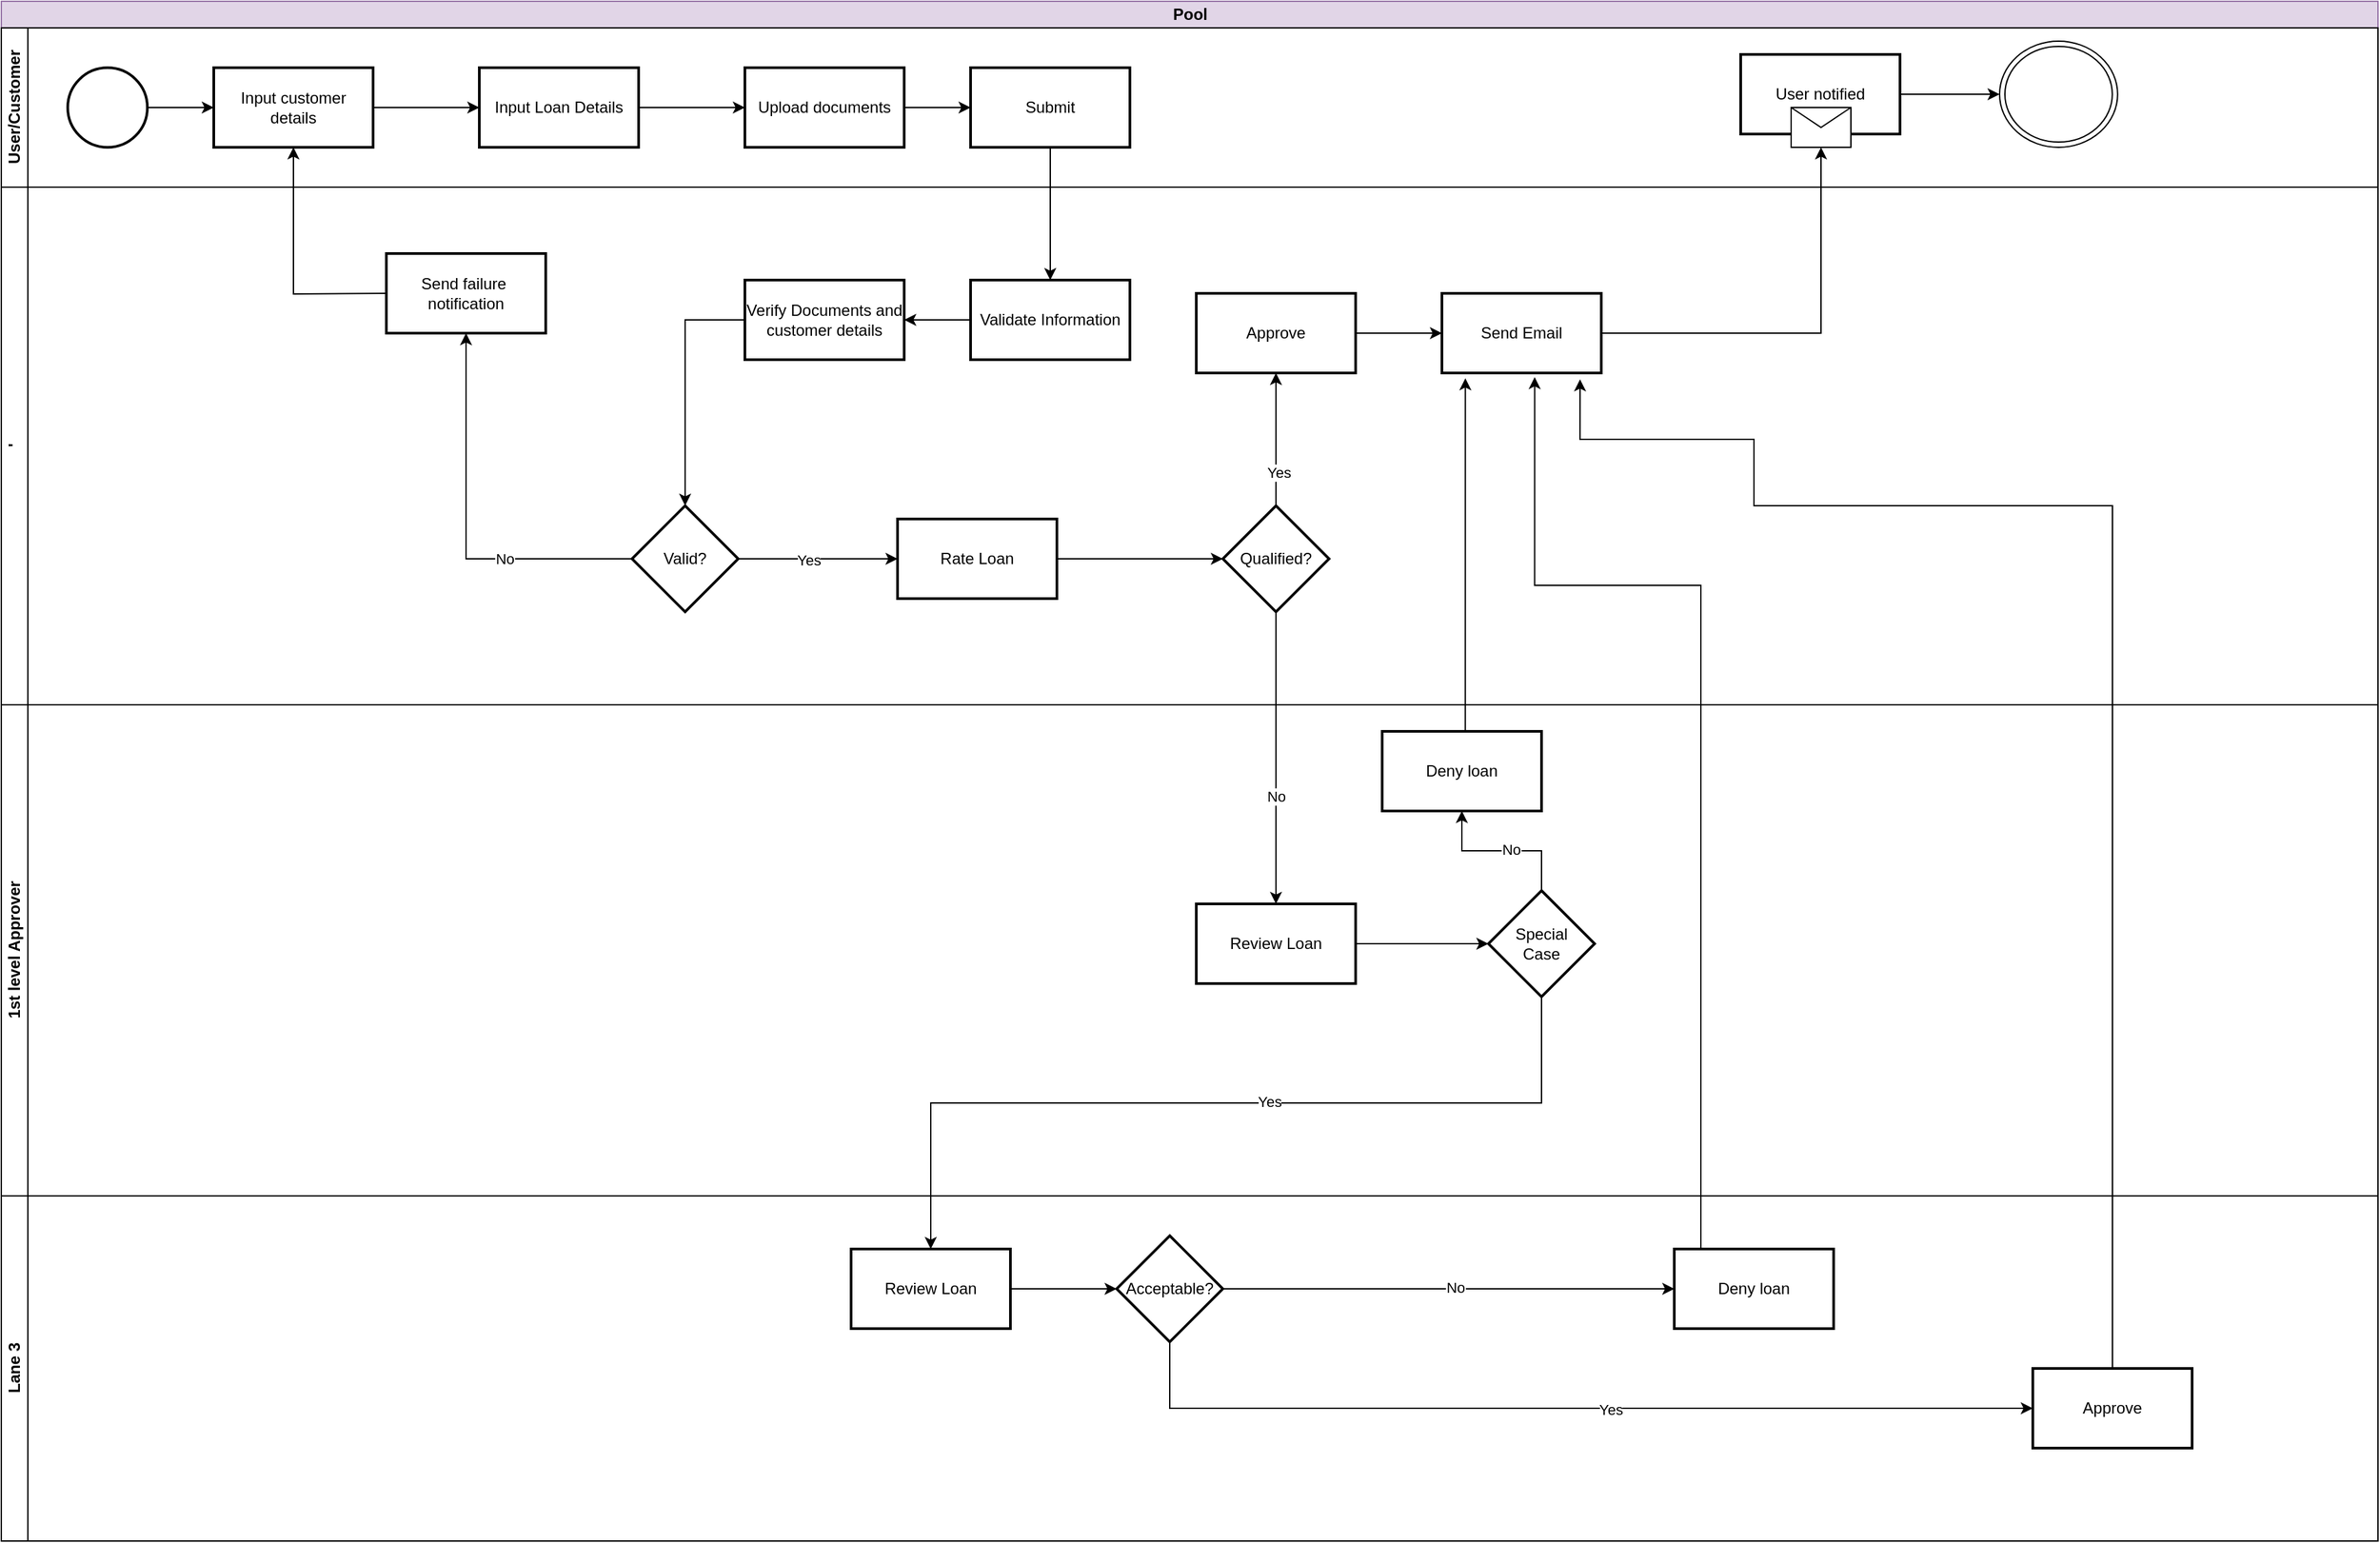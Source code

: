 <mxfile version="22.1.2" type="github">
  <diagram name="Page-1" id="kogMGHTS_VCdVLMgwtnD">
    <mxGraphModel dx="1602" dy="1693" grid="1" gridSize="10" guides="1" tooltips="1" connect="1" arrows="1" fold="1" page="1" pageScale="1" pageWidth="850" pageHeight="1100" math="0" shadow="0">
      <root>
        <mxCell id="0" />
        <mxCell id="1" parent="0" />
        <mxCell id="CIXLt-_Uxg8v1NCuZv6B-1" value="Pool" style="swimlane;childLayout=stackLayout;resizeParent=1;resizeParentMax=0;horizontal=1;startSize=20;horizontalStack=0;html=1;fillColor=#e1d5e7;strokeColor=#9673a6;" vertex="1" parent="1">
          <mxGeometry x="130" y="-10" width="1790" height="1160" as="geometry" />
        </mxCell>
        <mxCell id="CIXLt-_Uxg8v1NCuZv6B-2" value="User/Customer" style="swimlane;startSize=20;horizontal=0;html=1;" vertex="1" parent="CIXLt-_Uxg8v1NCuZv6B-1">
          <mxGeometry y="20" width="1790" height="120" as="geometry" />
        </mxCell>
        <mxCell id="CIXLt-_Uxg8v1NCuZv6B-8" value="" style="edgeStyle=orthogonalEdgeStyle;rounded=0;orthogonalLoop=1;jettySize=auto;html=1;" edge="1" parent="CIXLt-_Uxg8v1NCuZv6B-2" source="CIXLt-_Uxg8v1NCuZv6B-6" target="CIXLt-_Uxg8v1NCuZv6B-7">
          <mxGeometry relative="1" as="geometry" />
        </mxCell>
        <mxCell id="CIXLt-_Uxg8v1NCuZv6B-6" value="" style="strokeWidth=2;html=1;shape=mxgraph.flowchart.start_2;whiteSpace=wrap;" vertex="1" parent="CIXLt-_Uxg8v1NCuZv6B-2">
          <mxGeometry x="50" y="30" width="60" height="60" as="geometry" />
        </mxCell>
        <mxCell id="CIXLt-_Uxg8v1NCuZv6B-10" value="" style="edgeStyle=orthogonalEdgeStyle;rounded=0;orthogonalLoop=1;jettySize=auto;html=1;" edge="1" parent="CIXLt-_Uxg8v1NCuZv6B-2" source="CIXLt-_Uxg8v1NCuZv6B-7" target="CIXLt-_Uxg8v1NCuZv6B-9">
          <mxGeometry relative="1" as="geometry" />
        </mxCell>
        <mxCell id="CIXLt-_Uxg8v1NCuZv6B-7" value="Input customer &lt;br&gt;details" style="whiteSpace=wrap;html=1;strokeWidth=2;" vertex="1" parent="CIXLt-_Uxg8v1NCuZv6B-2">
          <mxGeometry x="160" y="30" width="120" height="60" as="geometry" />
        </mxCell>
        <mxCell id="CIXLt-_Uxg8v1NCuZv6B-12" value="" style="edgeStyle=orthogonalEdgeStyle;rounded=0;orthogonalLoop=1;jettySize=auto;html=1;" edge="1" parent="CIXLt-_Uxg8v1NCuZv6B-2" source="CIXLt-_Uxg8v1NCuZv6B-9" target="CIXLt-_Uxg8v1NCuZv6B-11">
          <mxGeometry relative="1" as="geometry" />
        </mxCell>
        <mxCell id="CIXLt-_Uxg8v1NCuZv6B-9" value="Input Loan Details" style="whiteSpace=wrap;html=1;strokeWidth=2;" vertex="1" parent="CIXLt-_Uxg8v1NCuZv6B-2">
          <mxGeometry x="360" y="30" width="120" height="60" as="geometry" />
        </mxCell>
        <mxCell id="CIXLt-_Uxg8v1NCuZv6B-16" value="" style="edgeStyle=orthogonalEdgeStyle;rounded=0;orthogonalLoop=1;jettySize=auto;html=1;" edge="1" parent="CIXLt-_Uxg8v1NCuZv6B-2" source="CIXLt-_Uxg8v1NCuZv6B-11" target="CIXLt-_Uxg8v1NCuZv6B-15">
          <mxGeometry relative="1" as="geometry" />
        </mxCell>
        <mxCell id="CIXLt-_Uxg8v1NCuZv6B-11" value="Upload documents" style="whiteSpace=wrap;html=1;strokeWidth=2;" vertex="1" parent="CIXLt-_Uxg8v1NCuZv6B-2">
          <mxGeometry x="560" y="30" width="120" height="60" as="geometry" />
        </mxCell>
        <mxCell id="CIXLt-_Uxg8v1NCuZv6B-15" value="Submit" style="whiteSpace=wrap;html=1;strokeWidth=2;" vertex="1" parent="CIXLt-_Uxg8v1NCuZv6B-2">
          <mxGeometry x="730" y="30" width="120" height="60" as="geometry" />
        </mxCell>
        <mxCell id="CIXLt-_Uxg8v1NCuZv6B-47" value="" style="edgeStyle=orthogonalEdgeStyle;rounded=0;orthogonalLoop=1;jettySize=auto;html=1;" edge="1" parent="CIXLt-_Uxg8v1NCuZv6B-2" source="CIXLt-_Uxg8v1NCuZv6B-42" target="CIXLt-_Uxg8v1NCuZv6B-46">
          <mxGeometry relative="1" as="geometry" />
        </mxCell>
        <mxCell id="CIXLt-_Uxg8v1NCuZv6B-42" value="User notified" style="whiteSpace=wrap;html=1;strokeWidth=2;" vertex="1" parent="CIXLt-_Uxg8v1NCuZv6B-2">
          <mxGeometry x="1310" y="20" width="120" height="60" as="geometry" />
        </mxCell>
        <mxCell id="CIXLt-_Uxg8v1NCuZv6B-44" value="" style="shape=message;html=1;html=1;outlineConnect=0;labelPosition=center;verticalLabelPosition=bottom;align=center;verticalAlign=top;" vertex="1" parent="CIXLt-_Uxg8v1NCuZv6B-2">
          <mxGeometry x="1348" y="60" width="45" height="30" as="geometry" />
        </mxCell>
        <mxCell id="CIXLt-_Uxg8v1NCuZv6B-46" value="" style="ellipse;shape=doubleEllipse;whiteSpace=wrap;html=1;" vertex="1" parent="CIXLt-_Uxg8v1NCuZv6B-2">
          <mxGeometry x="1505" y="10" width="88.89" height="80" as="geometry" />
        </mxCell>
        <mxCell id="CIXLt-_Uxg8v1NCuZv6B-3" value="&#39;" style="swimlane;startSize=20;horizontal=0;html=1;" vertex="1" parent="CIXLt-_Uxg8v1NCuZv6B-1">
          <mxGeometry y="140" width="1790" height="390" as="geometry" />
        </mxCell>
        <mxCell id="CIXLt-_Uxg8v1NCuZv6B-20" value="" style="edgeStyle=orthogonalEdgeStyle;rounded=0;orthogonalLoop=1;jettySize=auto;html=1;" edge="1" parent="CIXLt-_Uxg8v1NCuZv6B-3" source="CIXLt-_Uxg8v1NCuZv6B-17" target="CIXLt-_Uxg8v1NCuZv6B-19">
          <mxGeometry relative="1" as="geometry" />
        </mxCell>
        <mxCell id="CIXLt-_Uxg8v1NCuZv6B-17" value="Validate Information" style="whiteSpace=wrap;html=1;strokeWidth=2;" vertex="1" parent="CIXLt-_Uxg8v1NCuZv6B-3">
          <mxGeometry x="730" y="70" width="120" height="60" as="geometry" />
        </mxCell>
        <mxCell id="CIXLt-_Uxg8v1NCuZv6B-22" value="" style="edgeStyle=orthogonalEdgeStyle;rounded=0;orthogonalLoop=1;jettySize=auto;html=1;" edge="1" parent="CIXLt-_Uxg8v1NCuZv6B-3" source="CIXLt-_Uxg8v1NCuZv6B-19" target="CIXLt-_Uxg8v1NCuZv6B-21">
          <mxGeometry relative="1" as="geometry" />
        </mxCell>
        <mxCell id="CIXLt-_Uxg8v1NCuZv6B-19" value="Verify Documents and customer details" style="whiteSpace=wrap;html=1;strokeWidth=2;" vertex="1" parent="CIXLt-_Uxg8v1NCuZv6B-3">
          <mxGeometry x="560" y="70" width="120" height="60" as="geometry" />
        </mxCell>
        <mxCell id="CIXLt-_Uxg8v1NCuZv6B-26" value="" style="edgeStyle=orthogonalEdgeStyle;rounded=0;orthogonalLoop=1;jettySize=auto;html=1;" edge="1" parent="CIXLt-_Uxg8v1NCuZv6B-3" source="CIXLt-_Uxg8v1NCuZv6B-21" target="CIXLt-_Uxg8v1NCuZv6B-25">
          <mxGeometry relative="1" as="geometry" />
        </mxCell>
        <mxCell id="CIXLt-_Uxg8v1NCuZv6B-28" value="No" style="edgeLabel;html=1;align=center;verticalAlign=middle;resizable=0;points=[];" vertex="1" connectable="0" parent="CIXLt-_Uxg8v1NCuZv6B-26">
          <mxGeometry x="-0.349" relative="1" as="geometry">
            <mxPoint as="offset" />
          </mxGeometry>
        </mxCell>
        <mxCell id="CIXLt-_Uxg8v1NCuZv6B-30" value="" style="edgeStyle=orthogonalEdgeStyle;rounded=0;orthogonalLoop=1;jettySize=auto;html=1;" edge="1" parent="CIXLt-_Uxg8v1NCuZv6B-3" source="CIXLt-_Uxg8v1NCuZv6B-21" target="CIXLt-_Uxg8v1NCuZv6B-29">
          <mxGeometry relative="1" as="geometry" />
        </mxCell>
        <mxCell id="CIXLt-_Uxg8v1NCuZv6B-39" value="Yes" style="edgeLabel;html=1;align=center;verticalAlign=middle;resizable=0;points=[];" vertex="1" connectable="0" parent="CIXLt-_Uxg8v1NCuZv6B-30">
          <mxGeometry x="-0.129" y="-1" relative="1" as="geometry">
            <mxPoint as="offset" />
          </mxGeometry>
        </mxCell>
        <mxCell id="CIXLt-_Uxg8v1NCuZv6B-21" value="Valid?" style="rhombus;whiteSpace=wrap;html=1;strokeWidth=2;" vertex="1" parent="CIXLt-_Uxg8v1NCuZv6B-3">
          <mxGeometry x="475" y="240" width="80" height="80" as="geometry" />
        </mxCell>
        <mxCell id="CIXLt-_Uxg8v1NCuZv6B-25" value="Send failure&amp;nbsp;&lt;br&gt;notification" style="whiteSpace=wrap;html=1;strokeWidth=2;" vertex="1" parent="CIXLt-_Uxg8v1NCuZv6B-3">
          <mxGeometry x="290" y="50" width="120" height="60" as="geometry" />
        </mxCell>
        <mxCell id="CIXLt-_Uxg8v1NCuZv6B-34" value="" style="edgeStyle=orthogonalEdgeStyle;rounded=0;orthogonalLoop=1;jettySize=auto;html=1;" edge="1" parent="CIXLt-_Uxg8v1NCuZv6B-3" source="CIXLt-_Uxg8v1NCuZv6B-29" target="CIXLt-_Uxg8v1NCuZv6B-33">
          <mxGeometry relative="1" as="geometry" />
        </mxCell>
        <mxCell id="CIXLt-_Uxg8v1NCuZv6B-29" value="Rate Loan" style="whiteSpace=wrap;html=1;strokeWidth=2;" vertex="1" parent="CIXLt-_Uxg8v1NCuZv6B-3">
          <mxGeometry x="675" y="250" width="120" height="60" as="geometry" />
        </mxCell>
        <mxCell id="CIXLt-_Uxg8v1NCuZv6B-33" value="Qualified?" style="rhombus;whiteSpace=wrap;html=1;strokeWidth=2;" vertex="1" parent="CIXLt-_Uxg8v1NCuZv6B-3">
          <mxGeometry x="920" y="240" width="80" height="80" as="geometry" />
        </mxCell>
        <mxCell id="CIXLt-_Uxg8v1NCuZv6B-38" value="" style="edgeStyle=orthogonalEdgeStyle;rounded=0;orthogonalLoop=1;jettySize=auto;html=1;" edge="1" parent="CIXLt-_Uxg8v1NCuZv6B-3" source="CIXLt-_Uxg8v1NCuZv6B-35" target="CIXLt-_Uxg8v1NCuZv6B-37">
          <mxGeometry relative="1" as="geometry" />
        </mxCell>
        <mxCell id="CIXLt-_Uxg8v1NCuZv6B-35" value="Approve" style="whiteSpace=wrap;html=1;strokeWidth=2;" vertex="1" parent="CIXLt-_Uxg8v1NCuZv6B-3">
          <mxGeometry x="900" y="80" width="120" height="60" as="geometry" />
        </mxCell>
        <mxCell id="CIXLt-_Uxg8v1NCuZv6B-37" value="Send Email" style="whiteSpace=wrap;html=1;strokeWidth=2;" vertex="1" parent="CIXLt-_Uxg8v1NCuZv6B-3">
          <mxGeometry x="1085" y="80" width="120" height="60" as="geometry" />
        </mxCell>
        <mxCell id="CIXLt-_Uxg8v1NCuZv6B-36" value="" style="edgeStyle=elbowEdgeStyle;rounded=0;orthogonalLoop=1;jettySize=auto;html=1;jumpStyle=arc;jumpSize=26;exitX=0.5;exitY=0;exitDx=0;exitDy=0;" edge="1" parent="CIXLt-_Uxg8v1NCuZv6B-3" source="CIXLt-_Uxg8v1NCuZv6B-33" target="CIXLt-_Uxg8v1NCuZv6B-35">
          <mxGeometry relative="1" as="geometry">
            <mxPoint x="780" y="180" as="sourcePoint" />
            <Array as="points">
              <mxPoint x="960" y="170" />
            </Array>
          </mxGeometry>
        </mxCell>
        <mxCell id="CIXLt-_Uxg8v1NCuZv6B-41" value="Yes" style="edgeLabel;html=1;align=center;verticalAlign=middle;resizable=0;points=[];" vertex="1" connectable="0" parent="CIXLt-_Uxg8v1NCuZv6B-36">
          <mxGeometry x="-0.503" y="-2" relative="1" as="geometry">
            <mxPoint as="offset" />
          </mxGeometry>
        </mxCell>
        <mxCell id="CIXLt-_Uxg8v1NCuZv6B-4" value="1st level Approver" style="swimlane;startSize=20;horizontal=0;html=1;" vertex="1" parent="CIXLt-_Uxg8v1NCuZv6B-1">
          <mxGeometry y="530" width="1790" height="370" as="geometry" />
        </mxCell>
        <mxCell id="CIXLt-_Uxg8v1NCuZv6B-51" value="" style="edgeStyle=orthogonalEdgeStyle;rounded=0;orthogonalLoop=1;jettySize=auto;html=1;" edge="1" parent="CIXLt-_Uxg8v1NCuZv6B-4" source="CIXLt-_Uxg8v1NCuZv6B-48" target="CIXLt-_Uxg8v1NCuZv6B-50">
          <mxGeometry relative="1" as="geometry" />
        </mxCell>
        <mxCell id="CIXLt-_Uxg8v1NCuZv6B-48" value="Review Loan" style="whiteSpace=wrap;html=1;strokeWidth=2;" vertex="1" parent="CIXLt-_Uxg8v1NCuZv6B-4">
          <mxGeometry x="900" y="150" width="120" height="60" as="geometry" />
        </mxCell>
        <mxCell id="CIXLt-_Uxg8v1NCuZv6B-50" value="Special &lt;br&gt;Case" style="rhombus;whiteSpace=wrap;html=1;strokeWidth=2;" vertex="1" parent="CIXLt-_Uxg8v1NCuZv6B-4">
          <mxGeometry x="1120" y="140" width="80" height="80" as="geometry" />
        </mxCell>
        <mxCell id="CIXLt-_Uxg8v1NCuZv6B-54" value="" style="edgeStyle=orthogonalEdgeStyle;rounded=0;orthogonalLoop=1;jettySize=auto;html=1;" edge="1" parent="CIXLt-_Uxg8v1NCuZv6B-4" source="CIXLt-_Uxg8v1NCuZv6B-50" target="CIXLt-_Uxg8v1NCuZv6B-53">
          <mxGeometry relative="1" as="geometry" />
        </mxCell>
        <mxCell id="CIXLt-_Uxg8v1NCuZv6B-55" value="No" style="edgeLabel;html=1;align=center;verticalAlign=middle;resizable=0;points=[];" vertex="1" connectable="0" parent="CIXLt-_Uxg8v1NCuZv6B-54">
          <mxGeometry x="-0.12" y="-1" relative="1" as="geometry">
            <mxPoint as="offset" />
          </mxGeometry>
        </mxCell>
        <mxCell id="CIXLt-_Uxg8v1NCuZv6B-53" value="Deny loan" style="whiteSpace=wrap;html=1;strokeWidth=2;" vertex="1" parent="CIXLt-_Uxg8v1NCuZv6B-4">
          <mxGeometry x="1040" y="20" width="120" height="60" as="geometry" />
        </mxCell>
        <mxCell id="CIXLt-_Uxg8v1NCuZv6B-5" value="Lane 3" style="swimlane;startSize=20;horizontal=0;html=1;" vertex="1" parent="CIXLt-_Uxg8v1NCuZv6B-1">
          <mxGeometry y="900" width="1790" height="260" as="geometry" />
        </mxCell>
        <mxCell id="CIXLt-_Uxg8v1NCuZv6B-62" value="" style="edgeStyle=orthogonalEdgeStyle;rounded=0;orthogonalLoop=1;jettySize=auto;html=1;" edge="1" parent="CIXLt-_Uxg8v1NCuZv6B-5" source="CIXLt-_Uxg8v1NCuZv6B-56" target="CIXLt-_Uxg8v1NCuZv6B-61">
          <mxGeometry relative="1" as="geometry" />
        </mxCell>
        <mxCell id="CIXLt-_Uxg8v1NCuZv6B-56" value="Review Loan" style="whiteSpace=wrap;html=1;strokeWidth=2;" vertex="1" parent="CIXLt-_Uxg8v1NCuZv6B-5">
          <mxGeometry x="640" y="40" width="120" height="60" as="geometry" />
        </mxCell>
        <mxCell id="CIXLt-_Uxg8v1NCuZv6B-72" value="" style="edgeStyle=orthogonalEdgeStyle;rounded=0;orthogonalLoop=1;jettySize=auto;html=1;exitX=0.5;exitY=1;exitDx=0;exitDy=0;entryX=0;entryY=0.5;entryDx=0;entryDy=0;" edge="1" parent="CIXLt-_Uxg8v1NCuZv6B-5" source="CIXLt-_Uxg8v1NCuZv6B-61" target="CIXLt-_Uxg8v1NCuZv6B-71">
          <mxGeometry relative="1" as="geometry">
            <mxPoint x="939.941" y="120.001" as="sourcePoint" />
            <mxPoint x="1530" y="240.001" as="targetPoint" />
            <Array as="points">
              <mxPoint x="880" y="160" />
              <mxPoint x="1530" y="160" />
            </Array>
          </mxGeometry>
        </mxCell>
        <mxCell id="CIXLt-_Uxg8v1NCuZv6B-73" value="Yes" style="edgeLabel;html=1;align=center;verticalAlign=middle;resizable=0;points=[];" vertex="1" connectable="0" parent="CIXLt-_Uxg8v1NCuZv6B-72">
          <mxGeometry x="0.092" y="-1" relative="1" as="geometry">
            <mxPoint as="offset" />
          </mxGeometry>
        </mxCell>
        <mxCell id="CIXLt-_Uxg8v1NCuZv6B-61" value="Acceptable?" style="rhombus;whiteSpace=wrap;html=1;strokeWidth=2;" vertex="1" parent="CIXLt-_Uxg8v1NCuZv6B-5">
          <mxGeometry x="840" y="30" width="80" height="80" as="geometry" />
        </mxCell>
        <mxCell id="CIXLt-_Uxg8v1NCuZv6B-65" value="Deny loan" style="whiteSpace=wrap;html=1;strokeWidth=2;" vertex="1" parent="CIXLt-_Uxg8v1NCuZv6B-5">
          <mxGeometry x="1260" y="40" width="120" height="60" as="geometry" />
        </mxCell>
        <mxCell id="CIXLt-_Uxg8v1NCuZv6B-63" style="edgeStyle=orthogonalEdgeStyle;rounded=0;orthogonalLoop=1;jettySize=auto;html=1;entryX=0;entryY=0.5;entryDx=0;entryDy=0;" edge="1" parent="CIXLt-_Uxg8v1NCuZv6B-5" source="CIXLt-_Uxg8v1NCuZv6B-61" target="CIXLt-_Uxg8v1NCuZv6B-65">
          <mxGeometry relative="1" as="geometry">
            <mxPoint x="1040" y="-320" as="targetPoint" />
            <Array as="points" />
          </mxGeometry>
        </mxCell>
        <mxCell id="CIXLt-_Uxg8v1NCuZv6B-64" value="No" style="edgeLabel;html=1;align=center;verticalAlign=middle;resizable=0;points=[];" vertex="1" connectable="0" parent="CIXLt-_Uxg8v1NCuZv6B-63">
          <mxGeometry x="0.03" y="1" relative="1" as="geometry">
            <mxPoint as="offset" />
          </mxGeometry>
        </mxCell>
        <mxCell id="CIXLt-_Uxg8v1NCuZv6B-71" value="Approve" style="whiteSpace=wrap;html=1;strokeWidth=2;" vertex="1" parent="CIXLt-_Uxg8v1NCuZv6B-5">
          <mxGeometry x="1530" y="130" width="120" height="60" as="geometry" />
        </mxCell>
        <mxCell id="CIXLt-_Uxg8v1NCuZv6B-18" value="" style="edgeStyle=orthogonalEdgeStyle;rounded=0;orthogonalLoop=1;jettySize=auto;html=1;" edge="1" parent="CIXLt-_Uxg8v1NCuZv6B-1" source="CIXLt-_Uxg8v1NCuZv6B-15" target="CIXLt-_Uxg8v1NCuZv6B-17">
          <mxGeometry relative="1" as="geometry" />
        </mxCell>
        <mxCell id="CIXLt-_Uxg8v1NCuZv6B-23" value="" style="edgeStyle=orthogonalEdgeStyle;rounded=0;orthogonalLoop=1;jettySize=auto;html=1;entryX=0.5;entryY=1;entryDx=0;entryDy=0;" edge="1" parent="CIXLt-_Uxg8v1NCuZv6B-1" target="CIXLt-_Uxg8v1NCuZv6B-7">
          <mxGeometry relative="1" as="geometry">
            <mxPoint x="290" y="220" as="sourcePoint" />
          </mxGeometry>
        </mxCell>
        <mxCell id="CIXLt-_Uxg8v1NCuZv6B-43" value="" style="edgeStyle=orthogonalEdgeStyle;rounded=0;orthogonalLoop=1;jettySize=auto;html=1;entryX=0.5;entryY=1;entryDx=0;entryDy=0;" edge="1" parent="CIXLt-_Uxg8v1NCuZv6B-1" source="CIXLt-_Uxg8v1NCuZv6B-37" target="CIXLt-_Uxg8v1NCuZv6B-44">
          <mxGeometry relative="1" as="geometry">
            <mxPoint x="1250" y="160" as="targetPoint" />
          </mxGeometry>
        </mxCell>
        <mxCell id="CIXLt-_Uxg8v1NCuZv6B-49" value="" style="edgeStyle=orthogonalEdgeStyle;rounded=0;orthogonalLoop=1;jettySize=auto;html=1;" edge="1" parent="CIXLt-_Uxg8v1NCuZv6B-1" source="CIXLt-_Uxg8v1NCuZv6B-33" target="CIXLt-_Uxg8v1NCuZv6B-48">
          <mxGeometry relative="1" as="geometry" />
        </mxCell>
        <mxCell id="CIXLt-_Uxg8v1NCuZv6B-59" value="No" style="edgeLabel;html=1;align=center;verticalAlign=middle;resizable=0;points=[];" vertex="1" connectable="0" parent="CIXLt-_Uxg8v1NCuZv6B-49">
          <mxGeometry x="0.26" relative="1" as="geometry">
            <mxPoint as="offset" />
          </mxGeometry>
        </mxCell>
        <mxCell id="CIXLt-_Uxg8v1NCuZv6B-57" value="" style="edgeStyle=orthogonalEdgeStyle;rounded=0;orthogonalLoop=1;jettySize=auto;html=1;" edge="1" parent="CIXLt-_Uxg8v1NCuZv6B-1" source="CIXLt-_Uxg8v1NCuZv6B-50" target="CIXLt-_Uxg8v1NCuZv6B-56">
          <mxGeometry relative="1" as="geometry">
            <Array as="points">
              <mxPoint x="1160" y="830" />
              <mxPoint x="700" y="830" />
            </Array>
          </mxGeometry>
        </mxCell>
        <mxCell id="CIXLt-_Uxg8v1NCuZv6B-58" value="Yes" style="edgeLabel;html=1;align=center;verticalAlign=middle;resizable=0;points=[];" vertex="1" connectable="0" parent="CIXLt-_Uxg8v1NCuZv6B-57">
          <mxGeometry x="-0.122" y="-1" relative="1" as="geometry">
            <mxPoint as="offset" />
          </mxGeometry>
        </mxCell>
        <mxCell id="CIXLt-_Uxg8v1NCuZv6B-68" style="edgeStyle=orthogonalEdgeStyle;rounded=0;orthogonalLoop=1;jettySize=auto;html=1;entryX=0.147;entryY=1.066;entryDx=0;entryDy=0;exitX=0.5;exitY=0;exitDx=0;exitDy=0;entryPerimeter=0;" edge="1" parent="CIXLt-_Uxg8v1NCuZv6B-1" source="CIXLt-_Uxg8v1NCuZv6B-53" target="CIXLt-_Uxg8v1NCuZv6B-37">
          <mxGeometry relative="1" as="geometry">
            <Array as="points">
              <mxPoint x="1103" y="550" />
            </Array>
          </mxGeometry>
        </mxCell>
        <mxCell id="CIXLt-_Uxg8v1NCuZv6B-74" style="edgeStyle=orthogonalEdgeStyle;rounded=0;orthogonalLoop=1;jettySize=auto;html=1;entryX=0.867;entryY=1.08;entryDx=0;entryDy=0;entryPerimeter=0;" edge="1" parent="CIXLt-_Uxg8v1NCuZv6B-1" source="CIXLt-_Uxg8v1NCuZv6B-71" target="CIXLt-_Uxg8v1NCuZv6B-37">
          <mxGeometry relative="1" as="geometry">
            <Array as="points">
              <mxPoint x="1590" y="380" />
              <mxPoint x="1320" y="380" />
              <mxPoint x="1320" y="330" />
              <mxPoint x="1189" y="330" />
            </Array>
          </mxGeometry>
        </mxCell>
        <mxCell id="CIXLt-_Uxg8v1NCuZv6B-77" style="edgeStyle=orthogonalEdgeStyle;rounded=0;orthogonalLoop=1;jettySize=auto;html=1;entryX=0.582;entryY=1.052;entryDx=0;entryDy=0;entryPerimeter=0;" edge="1" parent="CIXLt-_Uxg8v1NCuZv6B-1" source="CIXLt-_Uxg8v1NCuZv6B-65" target="CIXLt-_Uxg8v1NCuZv6B-37">
          <mxGeometry relative="1" as="geometry">
            <Array as="points">
              <mxPoint x="1280" y="440" />
              <mxPoint x="1155" y="440" />
            </Array>
          </mxGeometry>
        </mxCell>
      </root>
    </mxGraphModel>
  </diagram>
</mxfile>

